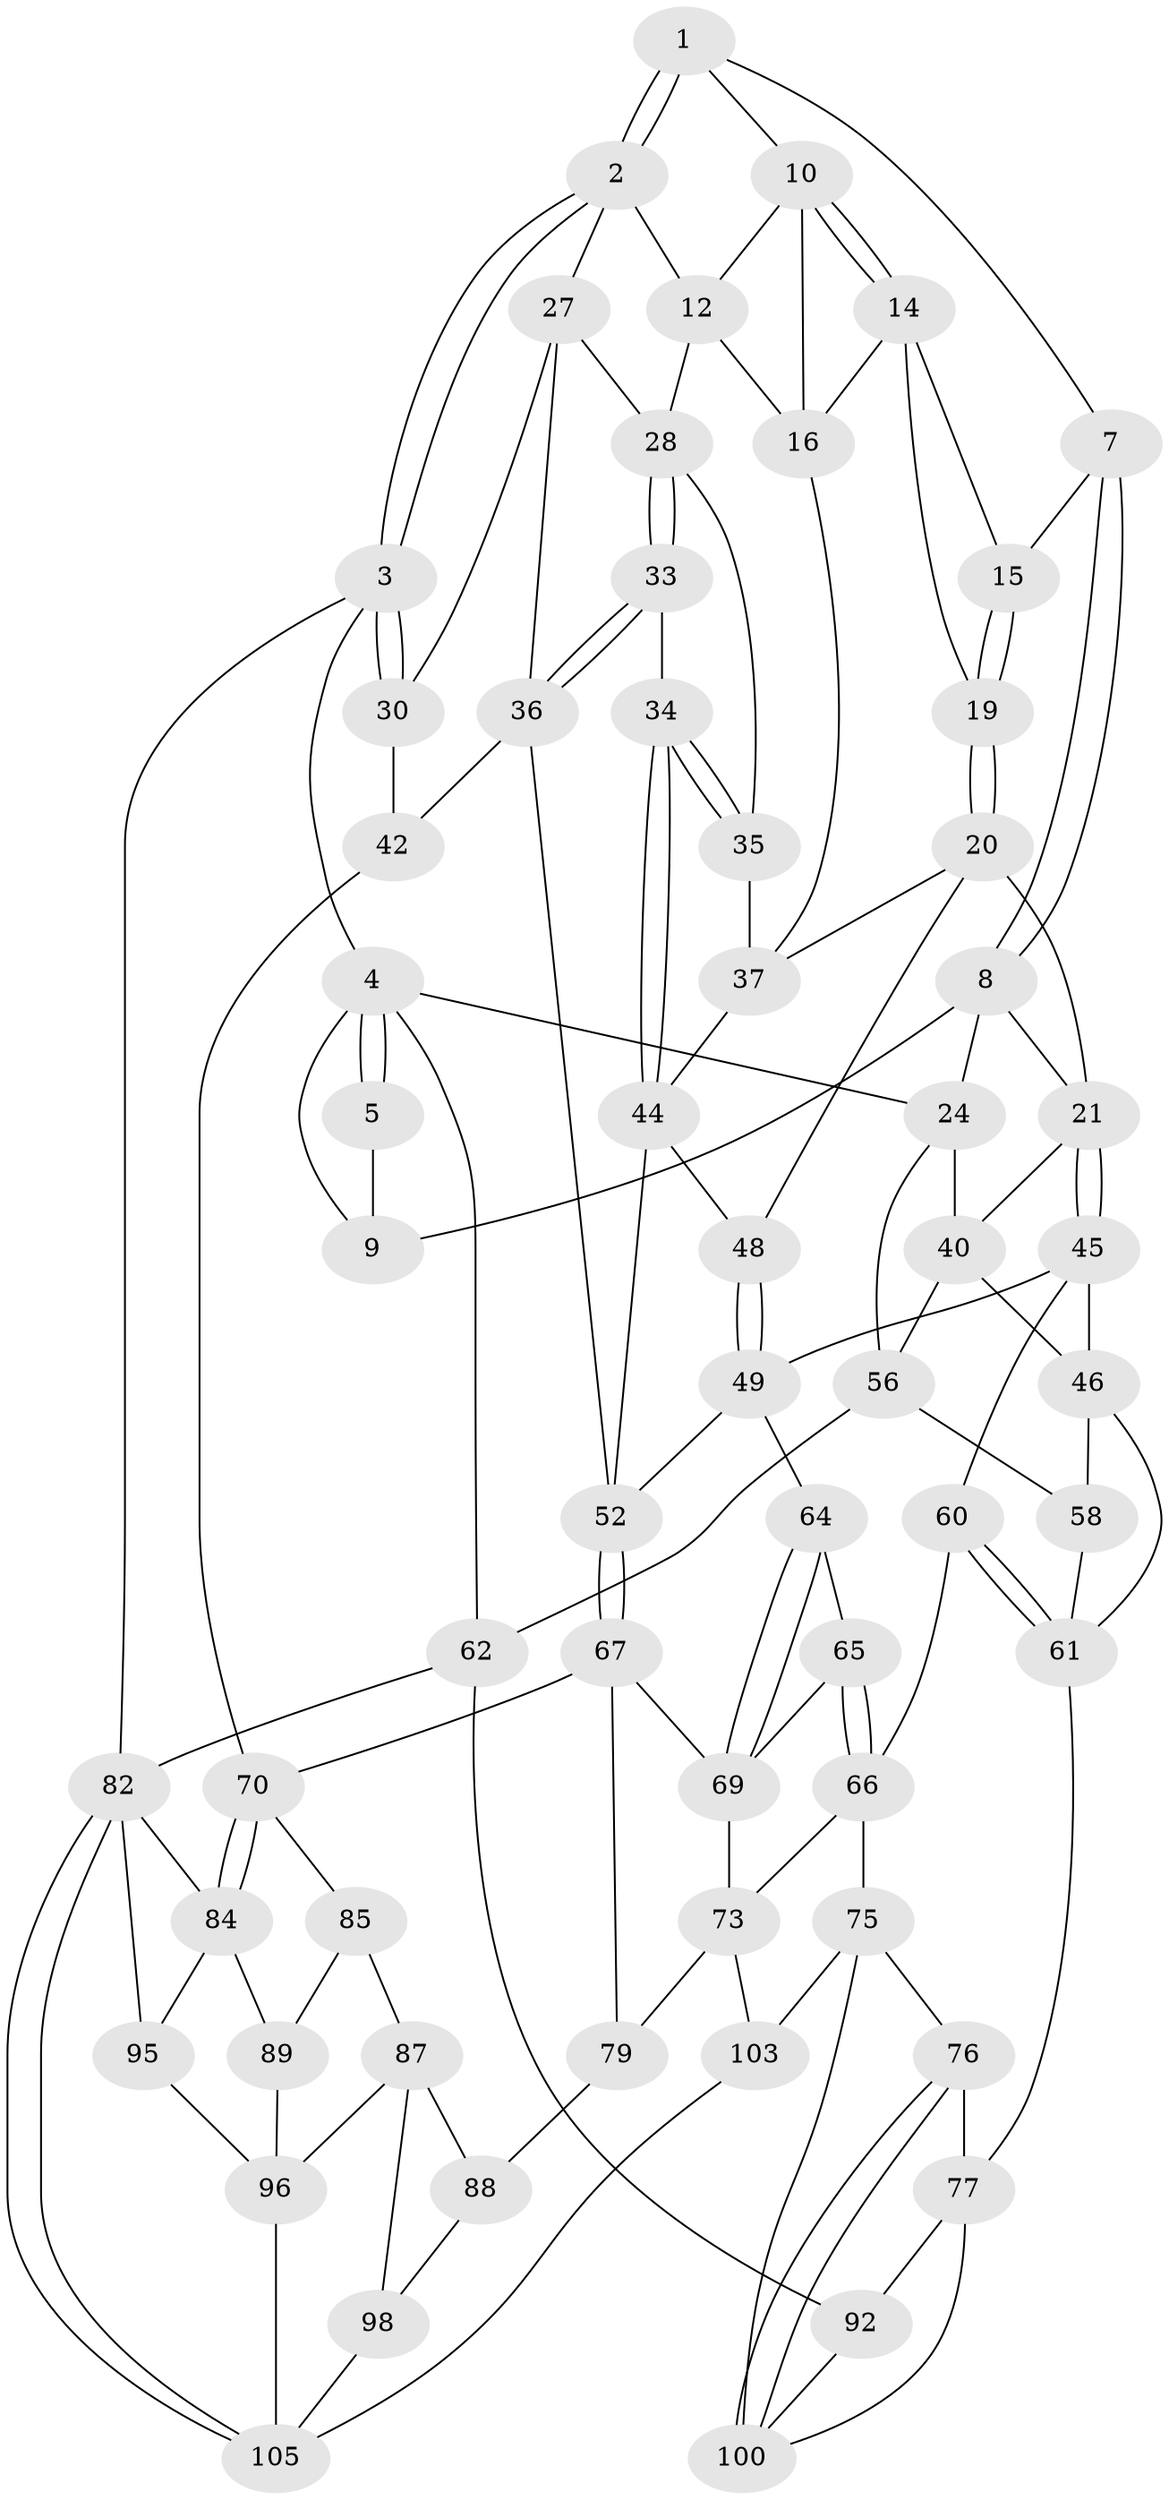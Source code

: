 // original degree distribution, {3: 0.018867924528301886, 5: 0.49056603773584906, 6: 0.2358490566037736, 4: 0.25471698113207547}
// Generated by graph-tools (version 1.1) at 2025/11/02/27/25 16:11:59]
// undirected, 62 vertices, 133 edges
graph export_dot {
graph [start="1"]
  node [color=gray90,style=filled];
  1 [pos="+0.24181174558199572+0",super="+6"];
  2 [pos="+0.7022350205276802+0",super="+13"];
  3 [pos="+1+0"];
  4 [pos="+0+0",super="+18"];
  5 [pos="+0.24108575671457008+0"];
  7 [pos="+0.14750754438019834+0.12919867842382285"];
  8 [pos="+0.10279469729512065+0.16141925709478763",super="+23"];
  9 [pos="+0.06029552886920817+0.11092893514696511"];
  10 [pos="+0.27666685628453935+0.009630539427379486",super="+11"];
  12 [pos="+0.6823451030265462+0",super="+25"];
  14 [pos="+0.28357675986761716+0.1331604539846676",super="+17"];
  15 [pos="+0.18412551773380123+0.14491136192571466"];
  16 [pos="+0.41130873339926854+0.20475981072337038",super="+26"];
  19 [pos="+0.25321586175135175+0.25347999271112204"];
  20 [pos="+0.23669166439581893+0.277945430165158",super="+39"];
  21 [pos="+0.2293003162232075+0.2834321377307884",super="+22"];
  24 [pos="+0+0.2757313535198708",super="+41"];
  27 [pos="+0.7297907995173567+0.06099344556821586",super="+32"];
  28 [pos="+0.6031818336214884+0.2508674667682765",super="+29"];
  30 [pos="+1+0.1949882438253762",super="+31"];
  33 [pos="+0.6226692328302065+0.3614574040504861"];
  34 [pos="+0.6036942367574697+0.36164136169684286"];
  35 [pos="+0.5522001923827146+0.32998651248673894"];
  36 [pos="+0.6812294856730137+0.37856513130417796",super="+43"];
  37 [pos="+0.4577063513595105+0.29845762606126264",super="+38"];
  40 [pos="+0.018328139139150663+0.36589763433385364",super="+47"];
  42 [pos="+0.8390893565903235+0.45923550620217873",super="+55"];
  44 [pos="+0.5485549902831139+0.4136433993173576",super="+51"];
  45 [pos="+0.21965512363090653+0.4455457836920509",super="+50"];
  46 [pos="+0.14209318962439535+0.46668564801860585",super="+57"];
  48 [pos="+0.41935105480178+0.3642321421480475"];
  49 [pos="+0.39501450846469427+0.4131965068444141",super="+54"];
  52 [pos="+0.7631463896808091+0.5207756294128396",super="+53"];
  56 [pos="+0+0.6815602309157601",super="+59"];
  58 [pos="+0+0.6760382127446365"];
  60 [pos="+0.31258607371468594+0.6009787791061221"];
  61 [pos="+0.24221740774459757+0.6960737031981035",super="+78"];
  62 [pos="+0+0.753488166778966",super="+63"];
  64 [pos="+0.4871312097681835+0.5563060815817781"];
  65 [pos="+0.430191571938908+0.5963232893168328"];
  66 [pos="+0.3952892582063585+0.6089936748249776",super="+74"];
  67 [pos="+0.7646025499895172+0.645617185868957",super="+68"];
  69 [pos="+0.5713018344503853+0.6678107940761566",super="+72"];
  70 [pos="+1+0.6960462535807314",super="+71"];
  73 [pos="+0.4833059188416015+0.8296514051080522",super="+81"];
  75 [pos="+0.4343134482200247+0.8362734980119086",super="+104"];
  76 [pos="+0.35275478921989645+0.8236539075623803"];
  77 [pos="+0.24093255269281588+0.768402516048796",super="+91"];
  79 [pos="+0.6407551328924465+0.7750984501126983",super="+80"];
  82 [pos="+1+1",super="+83"];
  84 [pos="+1+0.7608113833328507",super="+90"];
  85 [pos="+0.8173191702775678+0.70787463729528",super="+86"];
  87 [pos="+0.7795035662067791+0.8789375804051651",super="+97"];
  88 [pos="+0.7335967150509277+0.8616831117876651",super="+94"];
  89 [pos="+0.9268165975362748+0.8166270338554633",super="+93"];
  92 [pos="+0.0823779533030846+0.8501245482213511",super="+102"];
  95 [pos="+0.9199876247921186+0.9227411143306163"];
  96 [pos="+0.8784476908595473+0.909236155095995",super="+99"];
  98 [pos="+0.7205615023187387+0.9998124503615279"];
  100 [pos="+0.24081457998084715+1",super="+101"];
  103 [pos="+0.5717077866257199+1"];
  105 [pos="+0.7897979274382694+1",super="+106"];
  1 -- 2;
  1 -- 2;
  1 -- 10;
  1 -- 7;
  2 -- 3;
  2 -- 3;
  2 -- 27;
  2 -- 12;
  3 -- 4;
  3 -- 30;
  3 -- 30;
  3 -- 82;
  4 -- 5;
  4 -- 5;
  4 -- 62;
  4 -- 24;
  4 -- 9;
  5 -- 9;
  7 -- 8;
  7 -- 8;
  7 -- 15;
  8 -- 9;
  8 -- 24;
  8 -- 21;
  10 -- 14;
  10 -- 14;
  10 -- 16;
  10 -- 12;
  12 -- 16;
  12 -- 28;
  14 -- 15;
  14 -- 16;
  14 -- 19;
  15 -- 19;
  15 -- 19;
  16 -- 37;
  19 -- 20;
  19 -- 20;
  20 -- 21;
  20 -- 48;
  20 -- 37;
  21 -- 45;
  21 -- 45;
  21 -- 40;
  24 -- 40;
  24 -- 56;
  27 -- 28;
  27 -- 36;
  27 -- 30;
  28 -- 33;
  28 -- 33;
  28 -- 35;
  30 -- 42 [weight=2];
  33 -- 34;
  33 -- 36;
  33 -- 36;
  34 -- 35;
  34 -- 35;
  34 -- 44;
  34 -- 44;
  35 -- 37;
  36 -- 42;
  36 -- 52;
  37 -- 44;
  40 -- 56;
  40 -- 46;
  42 -- 70;
  44 -- 48;
  44 -- 52;
  45 -- 46;
  45 -- 49;
  45 -- 60;
  46 -- 58;
  46 -- 61;
  48 -- 49;
  48 -- 49;
  49 -- 64;
  49 -- 52;
  52 -- 67;
  52 -- 67;
  56 -- 58;
  56 -- 62;
  58 -- 61;
  60 -- 61;
  60 -- 61;
  60 -- 66;
  61 -- 77;
  62 -- 92 [weight=2];
  62 -- 82;
  64 -- 65;
  64 -- 69;
  64 -- 69;
  65 -- 66;
  65 -- 66;
  65 -- 69;
  66 -- 73;
  66 -- 75;
  67 -- 69;
  67 -- 79;
  67 -- 70;
  69 -- 73;
  70 -- 84;
  70 -- 84;
  70 -- 85;
  73 -- 103;
  73 -- 79;
  75 -- 76;
  75 -- 100;
  75 -- 103;
  76 -- 77;
  76 -- 100;
  76 -- 100;
  77 -- 100;
  77 -- 92;
  79 -- 88 [weight=2];
  82 -- 105;
  82 -- 105;
  82 -- 84;
  82 -- 95;
  84 -- 89;
  84 -- 95;
  85 -- 89 [weight=2];
  85 -- 87;
  87 -- 88;
  87 -- 98;
  87 -- 96;
  88 -- 98;
  89 -- 96;
  92 -- 100;
  95 -- 96;
  96 -- 105;
  98 -- 105;
  103 -- 105;
}
